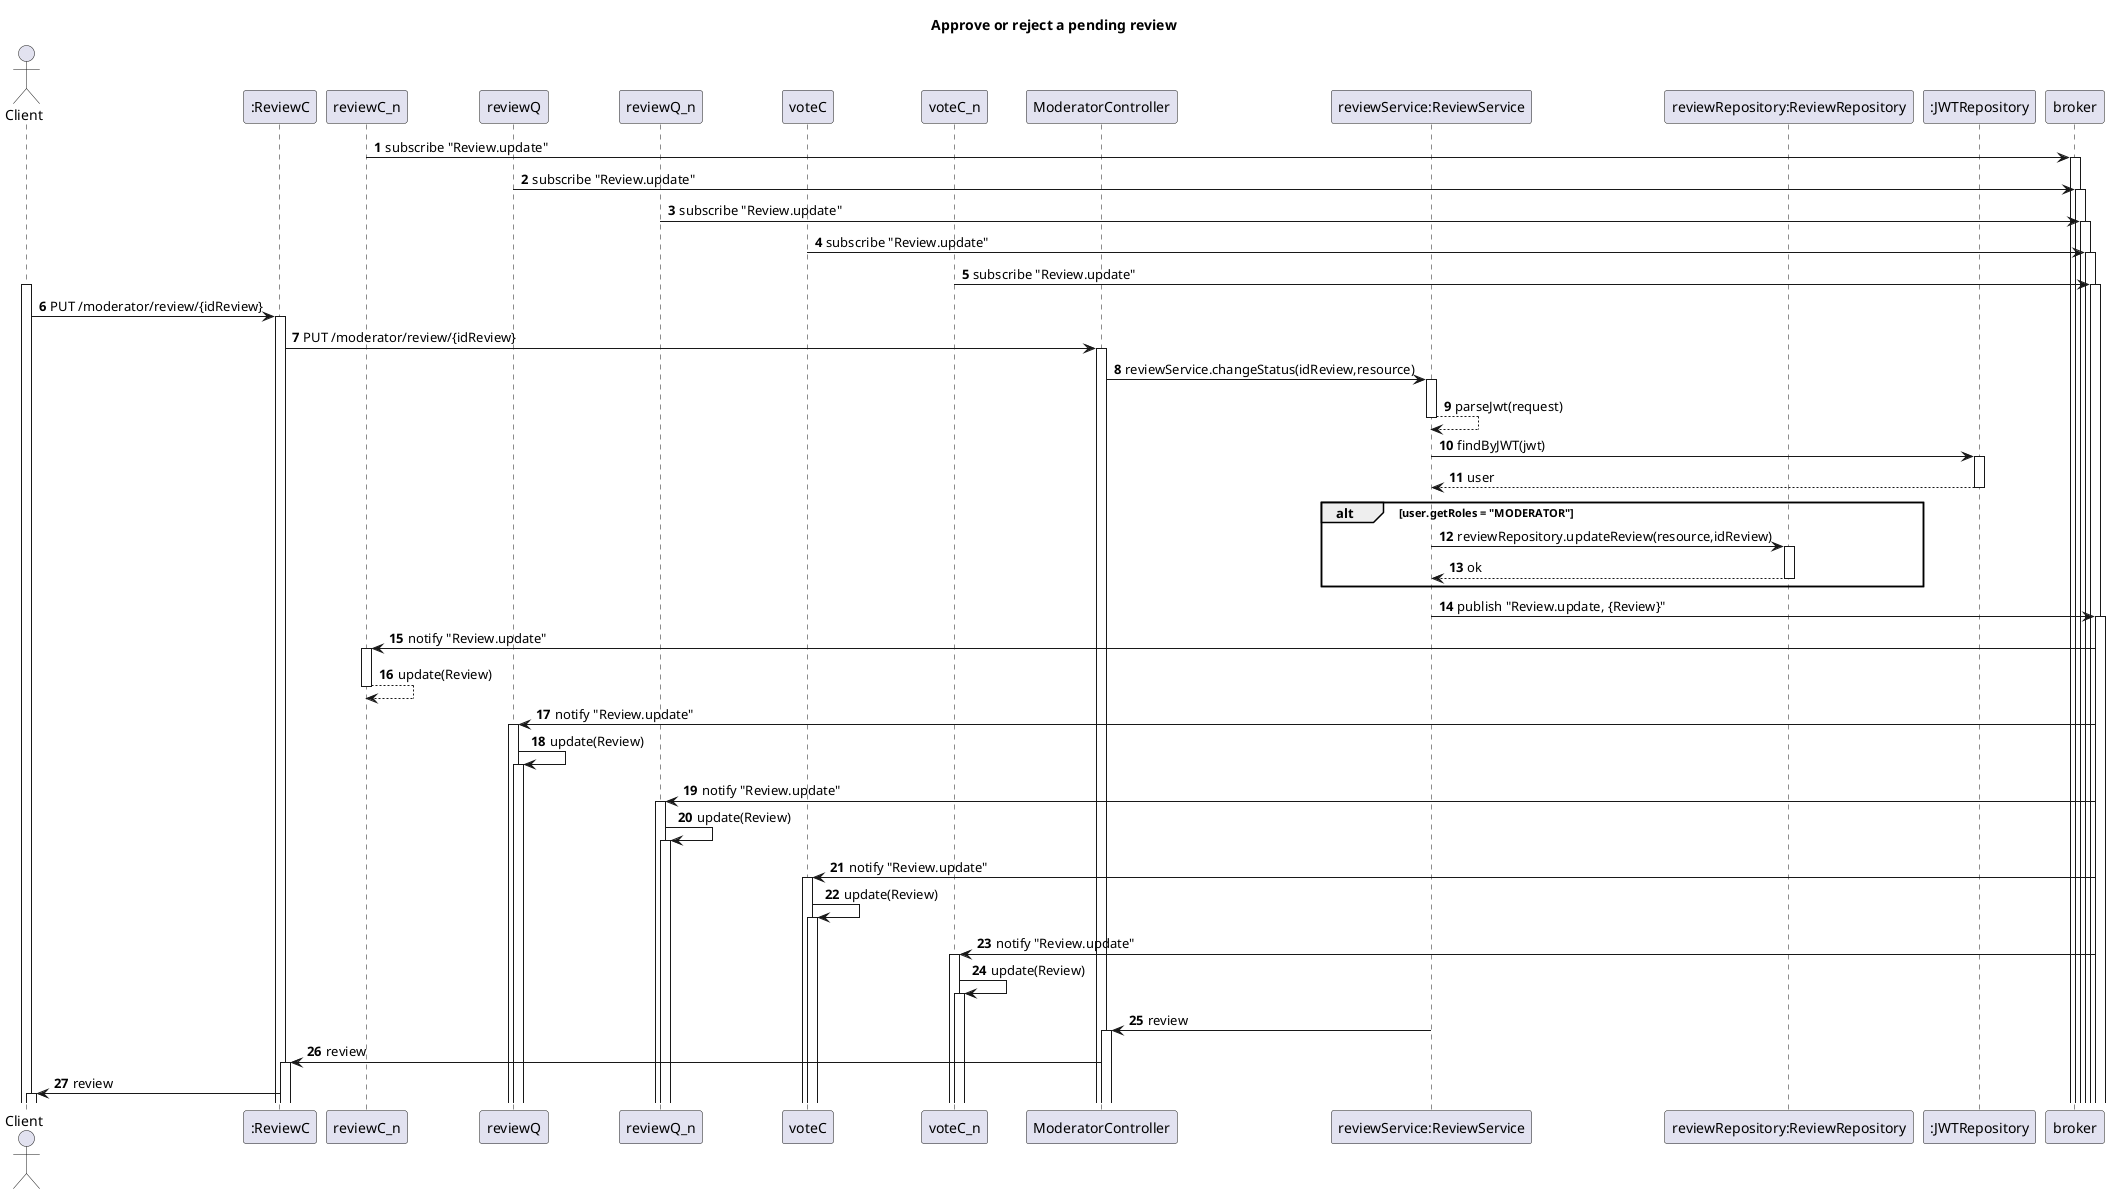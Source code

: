 @startuml
'https://plantuml.com/sequence-diagram

title Approve or reject a pending review
autoactivate on
autonumber

actor "Client" as client

reviewC_n -> broker: subscribe "Review.update"
reviewQ -> broker: subscribe "Review.update"
reviewQ_n -> broker: subscribe "Review.update"
voteC -> broker: subscribe "Review.update"
voteC_n -> broker: subscribe "Review.update"

participant ":ReviewC" as reviewC
participant ":ReviewC_n" as reviewC_n
participant ":ReviewQ" as reviewQ
participant ":ReviewQ_n" as reviewQ_n
participant ":VoteC" as voteC
participant ":VoteC_n" as voteC_n

participant "ModeratorController" as controller
participant "reviewService:ReviewService" as service
participant "reviewRepository:ReviewRepository" as repository
participant ":JWTRepository" as jwtRepository


participant ":MessageBroker" as broker
activate client

client -> reviewC: PUT /moderator/review/{idReview}
reviewC -> controller: PUT /moderator/review/{idReview}
controller -> service : reviewService.changeStatus(idReview,resource)

service --> service : parseJwt(request)
service -> jwtRepository: findByJWT(jwt)
jwtRepository --> service: user
alt user.getRoles = "MODERATOR"
    service -> repository: reviewRepository.updateReview(resource,idReview)
    repository --> service: ok
end
service -> broker:publish "Review.update, {Review}"
reviewC_n <- broker: notify "Review.update"
reviewC_n --> reviewC_n: update(Review)
reviewQ <- broker: notify "Review.update"
reviewQ -> reviewQ: update(Review)
reviewQ_n <- broker: notify "Review.update"
reviewQ_n -> reviewQ_n: update(Review)
voteC <- broker: notify "Review.update"
voteC -> voteC: update(Review)
voteC_n <- broker: notify "Review.update"
voteC_n -> voteC_n: update(Review)


service -> controller: review
controller -> reviewC: review
reviewC -> client: review

@enduml
